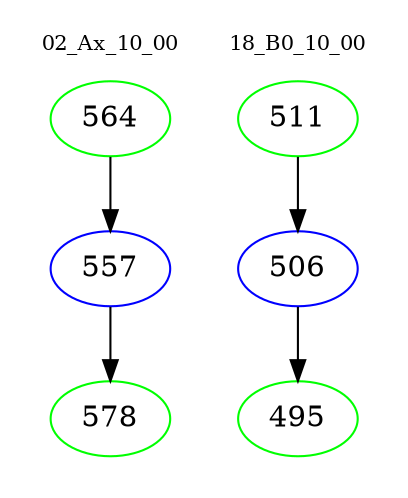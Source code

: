 digraph{
subgraph cluster_0 {
color = white
label = "02_Ax_10_00";
fontsize=10;
T0_564 [label="564", color="green"]
T0_564 -> T0_557 [color="black"]
T0_557 [label="557", color="blue"]
T0_557 -> T0_578 [color="black"]
T0_578 [label="578", color="green"]
}
subgraph cluster_1 {
color = white
label = "18_B0_10_00";
fontsize=10;
T1_511 [label="511", color="green"]
T1_511 -> T1_506 [color="black"]
T1_506 [label="506", color="blue"]
T1_506 -> T1_495 [color="black"]
T1_495 [label="495", color="green"]
}
}
